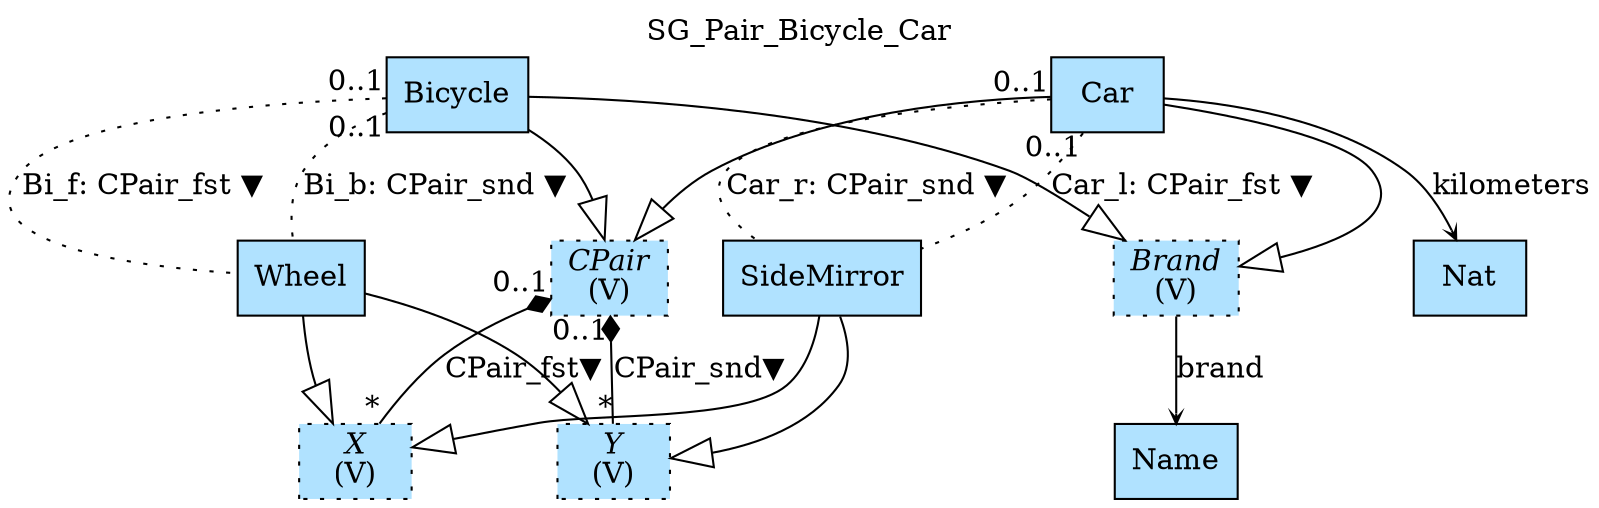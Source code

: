 digraph {graph[label=SG_Pair_Bicycle_Car,labelloc=tl,labelfontsize=12];
"CPair"[shape=record,fillcolor=lightskyblue1,style ="filled,dotted",label=<{<I>CPair</I><br/>(V)}>];
"X"[shape=record,fillcolor=lightskyblue1,style ="filled,dotted",label=<{<I>X</I><br/>(V)}>];
"Y"[shape=record,fillcolor=lightskyblue1,style ="filled,dotted",label=<{<I>Y</I><br/>(V)}>];
"Brand"[shape=record,fillcolor=lightskyblue1,style ="filled,dotted",label=<{<I>Brand</I><br/>(V)}>];
"Wheel"[shape=record,fillcolor=lightskyblue1,style = filled,label="Wheel"];
"SideMirror"[shape=record,fillcolor=lightskyblue1,style = filled,label="SideMirror"];
"Bicycle"[shape=record,fillcolor=lightskyblue1,style = filled,label="Bicycle"];
"Car"[shape=record,fillcolor=lightskyblue1,style = filled,label="Car"];
"Nat"[shape=record,fillcolor=lightskyblue1,style = filled,label="Nat"];
"Name"[shape=record,fillcolor=lightskyblue1,style = filled,label="Name"];

"CPair"->"X"[label="CPair_fst▼",arrowtail=diamond,arrowhead=none,dir=both,taillabel="0..1",headlabel="*"];
"CPair"->"Y"[label="CPair_snd▼",arrowtail=diamond,arrowhead=none,dir=both,taillabel="0..1",headlabel="*"];
"Bicycle"->"CPair"[arrowhead=onormal,arrowsize=2.0];
"Car"->"CPair"[arrowhead=onormal,arrowsize=2.0];
"Wheel"->"X"[arrowhead=onormal,arrowsize=2.0];
"Wheel"->"Y"[arrowhead=onormal,arrowsize=2.0];
"SideMirror"->"X"[arrowhead=onormal,arrowsize=2.0];
"SideMirror"->"Y"[arrowhead=onormal,arrowsize=2.0];
"Bicycle"->"Wheel"[label="Bi_f: CPair_fst ▼",dir=none,taillabel="0..1",headlabel="",style=dotted];
"Bicycle"->"Wheel"[label="Bi_b: CPair_snd ▼",dir=none,taillabel="0..1",headlabel="",style=dotted];
"Car"->"SideMirror"[label="Car_l: CPair_fst ▼",dir=none,taillabel="0..1",headlabel="",style=dotted];
"Car"->"SideMirror"[label="Car_r: CPair_snd ▼",dir=none,taillabel="0..1",headlabel="",style=dotted];
"Car"->"Nat"[label="kilometers",arrowhead=vee,headlabel="",arrowsize=.5];
"Bicycle"->"Brand"[arrowhead=onormal,arrowsize=2.0];
"Car"->"Brand"[arrowhead=onormal,arrowsize=2.0];
"Brand"->"Name"[label="brand",arrowhead=vee,headlabel="",arrowsize=.5];
}